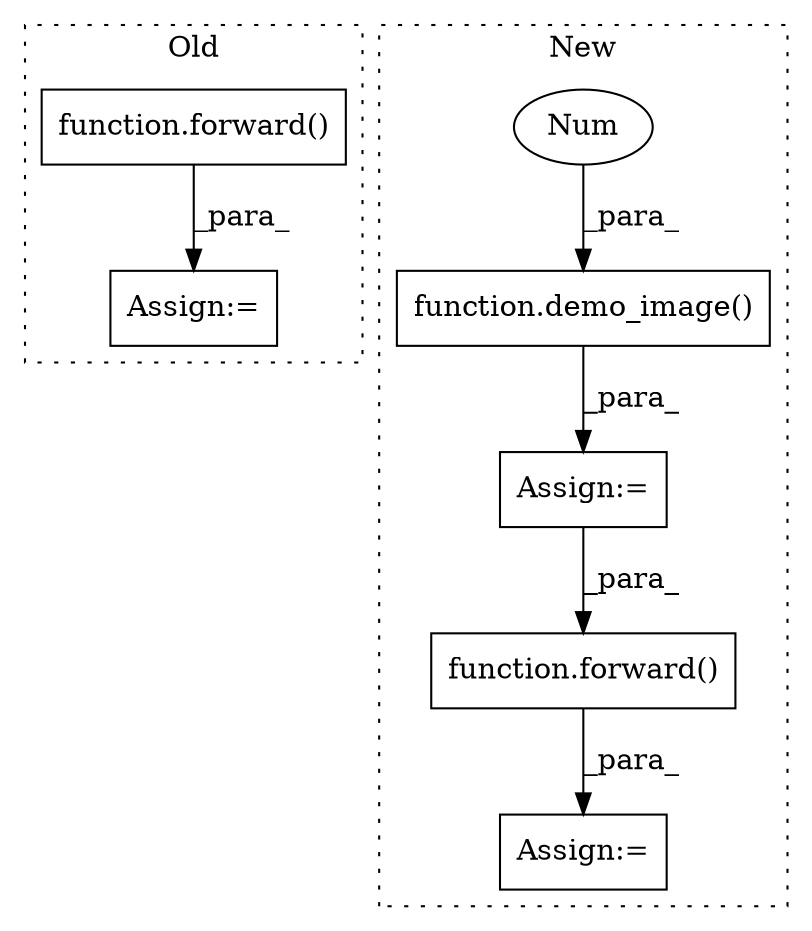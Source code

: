 digraph G {
subgraph cluster0 {
1 [label="function.forward()" a="75" s="1171,1202" l="8,1" shape="box"];
6 [label="Assign:=" a="68" s="1168" l="3" shape="box"];
label = "Old";
style="dotted";
}
subgraph cluster1 {
2 [label="function.demo_image()" a="75" s="839,853" l="11,1" shape="box"];
3 [label="Num" a="76" s="850" l="3" shape="ellipse"];
4 [label="Assign:=" a="68" s="1222" l="3" shape="box"];
5 [label="Assign:=" a="68" s="836" l="3" shape="box"];
7 [label="function.forward()" a="75" s="1225,1249" l="8,1" shape="box"];
label = "New";
style="dotted";
}
1 -> 6 [label="_para_"];
2 -> 5 [label="_para_"];
3 -> 2 [label="_para_"];
5 -> 7 [label="_para_"];
7 -> 4 [label="_para_"];
}
